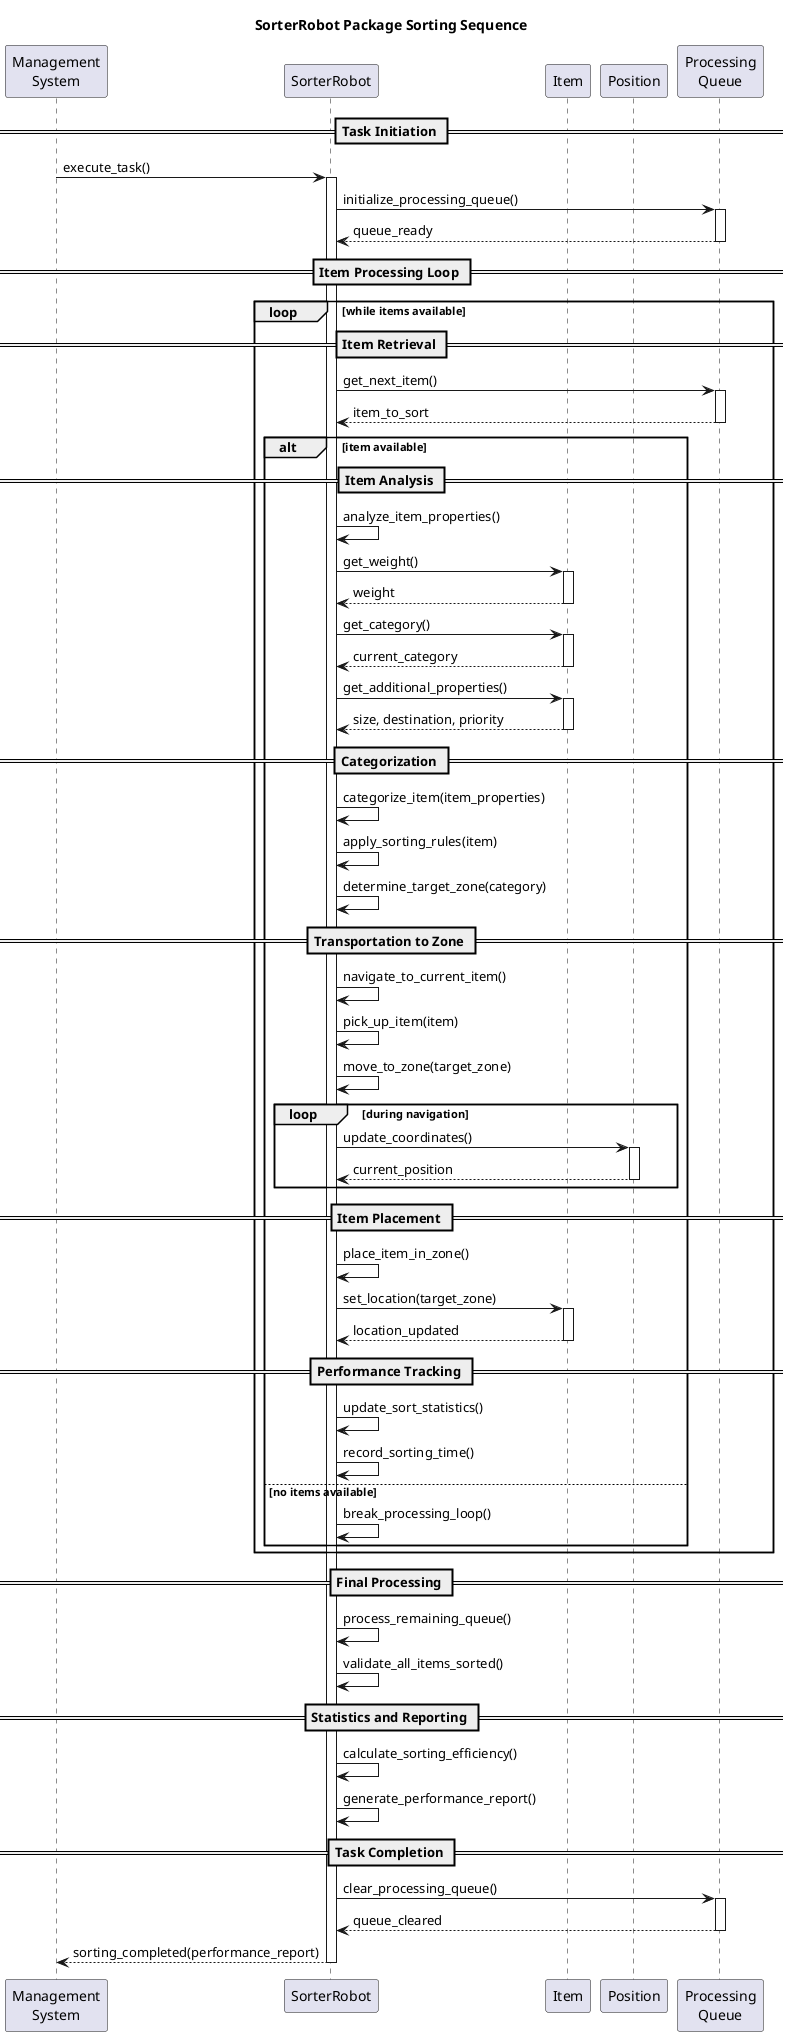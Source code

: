 @startuml SorterRobotSequence
title SorterRobot Package Sorting Sequence

participant "Management\nSystem" as sys
participant SorterRobot as sorter
participant Item as item
participant Position as pos
participant "Processing\nQueue" as queue

== Task Initiation ==
sys -> sorter : execute_task()
activate sorter
sorter -> queue : initialize_processing_queue()
activate queue
queue --> sorter : queue_ready
deactivate queue

== Item Processing Loop ==
loop while items available
    == Item Retrieval ==
    sorter -> queue : get_next_item()
    activate queue
    queue --> sorter : item_to_sort
    deactivate queue
    
    alt item available
        == Item Analysis ==
        sorter -> sorter : analyze_item_properties()
        sorter -> item : get_weight()
        activate item
        item --> sorter : weight
        deactivate item
        
        sorter -> item : get_category()
        activate item
        item --> sorter : current_category
        deactivate item
        
        sorter -> item : get_additional_properties()
        activate item
        item --> sorter : size, destination, priority
        deactivate item
        
        == Categorization ==
        sorter -> sorter : categorize_item(item_properties)
        sorter -> sorter : apply_sorting_rules(item)
        sorter -> sorter : determine_target_zone(category)
        
        == Transportation to Zone ==
        sorter -> sorter : navigate_to_current_item()
        sorter -> sorter : pick_up_item(item)
        
        sorter -> sorter : move_to_zone(target_zone)
        loop during navigation
            sorter -> pos : update_coordinates()
            activate pos
            pos --> sorter : current_position
            deactivate pos
        end
        
        == Item Placement ==
        sorter -> sorter : place_item_in_zone()
        sorter -> item : set_location(target_zone)
        activate item
        item --> sorter : location_updated
        deactivate item
        
        == Performance Tracking ==
        sorter -> sorter : update_sort_statistics()
        sorter -> sorter : record_sorting_time()
        
    else no items available
        sorter -> sorter : break_processing_loop()
    end
end

== Final Processing ==
sorter -> sorter : process_remaining_queue()
sorter -> sorter : validate_all_items_sorted()

== Statistics and Reporting ==
sorter -> sorter : calculate_sorting_efficiency()
sorter -> sorter : generate_performance_report()

== Task Completion ==
sorter -> queue : clear_processing_queue()
activate queue
queue --> sorter : queue_cleared
deactivate queue

sorter --> sys : sorting_completed(performance_report)
deactivate sorter

@enduml